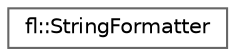 digraph "Graphical Class Hierarchy"
{
 // LATEX_PDF_SIZE
  bgcolor="transparent";
  edge [fontname=Helvetica,fontsize=10,labelfontname=Helvetica,labelfontsize=10];
  node [fontname=Helvetica,fontsize=10,shape=box,height=0.2,width=0.4];
  rankdir="LR";
  Node0 [id="Node000000",label="fl::StringFormatter",height=0.2,width=0.4,color="grey40", fillcolor="white", style="filled",URL="$d4/d8d/classfl_1_1_string_formatter.html",tooltip=" "];
}
